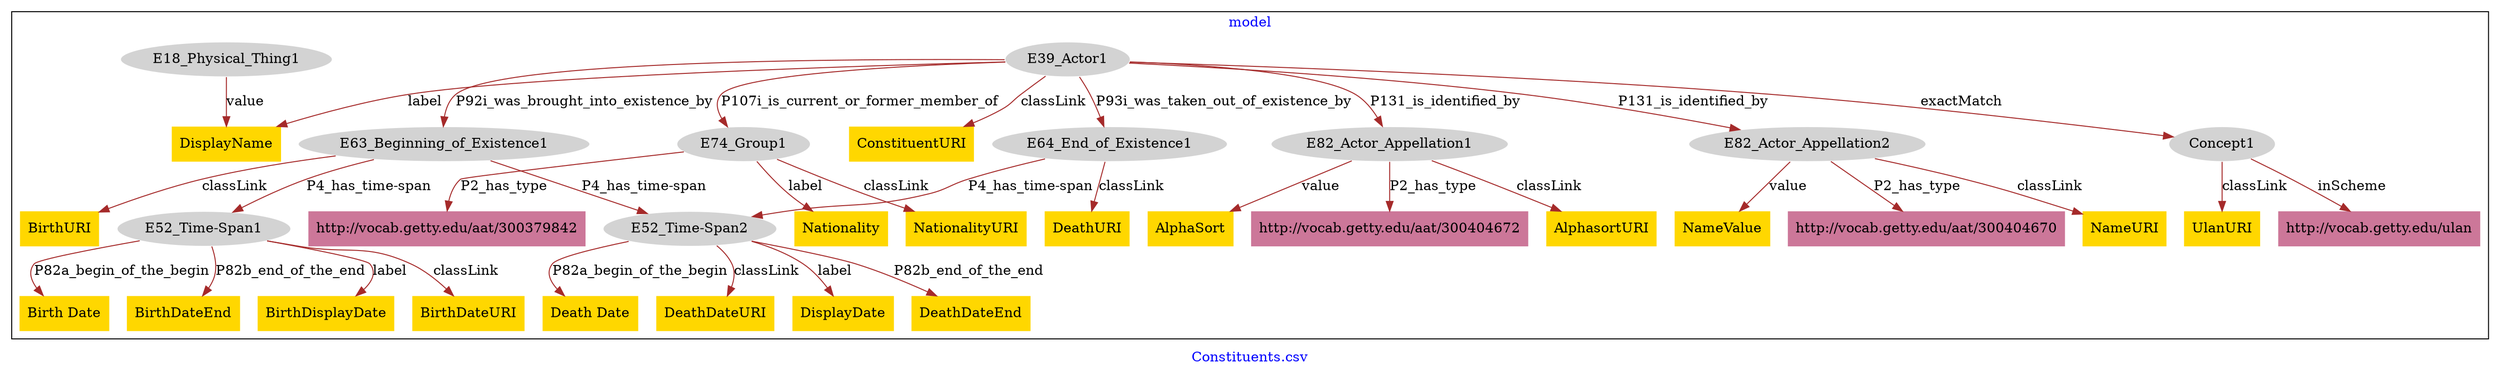 digraph n0 {
fontcolor="blue"
remincross="true"
label="Constituents.csv"
subgraph cluster {
label="model"
n2[style="filled",color="white",fillcolor="lightgray",label="E64_End_of_Existence1"];
n3[shape="plaintext",style="filled",fillcolor="gold",label="DeathURI"];
n4[style="filled",color="white",fillcolor="lightgray",label="E82_Actor_Appellation1"];
n5[shape="plaintext",style="filled",fillcolor="#CC7799",label="http://vocab.getty.edu/aat/300404672"];
n6[style="filled",color="white",fillcolor="lightgray",label="E39_Actor1"];
n7[style="filled",color="white",fillcolor="lightgray",label="E82_Actor_Appellation2"];
n8[style="filled",color="white",fillcolor="lightgray",label="E52_Time-Span1"];
n9[shape="plaintext",style="filled",fillcolor="gold",label="Birth Date"];
n10[shape="plaintext",style="filled",fillcolor="gold",label="BirthDateEnd"];
n11[shape="plaintext",style="filled",fillcolor="gold",label="BirthDisplayDate"];
n12[shape="plaintext",style="filled",fillcolor="gold",label="AlphasortURI"];
n13[style="filled",color="white",fillcolor="lightgray",label="E52_Time-Span2"];
n14[shape="plaintext",style="filled",fillcolor="gold",label="Death Date"];
n15[style="filled",color="white",fillcolor="lightgray",label="E18_Physical_Thing1"];
n16[shape="plaintext",style="filled",fillcolor="gold",label="DisplayName"];
n17[style="filled",color="white",fillcolor="lightgray",label="Concept1"];
n18[shape="plaintext",style="filled",fillcolor="gold",label="UlanURI"];
n19[style="filled",color="white",fillcolor="lightgray",label="E63_Beginning_of_Existence1"];
n20[shape="plaintext",style="filled",fillcolor="#CC7799",label="http://vocab.getty.edu/aat/300404670"];
n21[shape="plaintext",style="filled",fillcolor="gold",label="BirthURI"];
n22[shape="plaintext",style="filled",fillcolor="gold",label="NameURI"];
n23[style="filled",color="white",fillcolor="lightgray",label="E74_Group1"];
n24[shape="plaintext",style="filled",fillcolor="gold",label="Nationality"];
n25[shape="plaintext",style="filled",fillcolor="gold",label="NameValue"];
n26[shape="plaintext",style="filled",fillcolor="gold",label="NationalityURI"];
n27[shape="plaintext",style="filled",fillcolor="gold",label="ConstituentURI"];
n28[shape="plaintext",style="filled",fillcolor="gold",label="DeathDateURI"];
n29[shape="plaintext",style="filled",fillcolor="gold",label="DisplayDate"];
n30[shape="plaintext",style="filled",fillcolor="#CC7799",label="http://vocab.getty.edu/ulan"];
n31[shape="plaintext",style="filled",fillcolor="gold",label="AlphaSort"];
n32[shape="plaintext",style="filled",fillcolor="gold",label="DeathDateEnd"];
n33[shape="plaintext",style="filled",fillcolor="gold",label="BirthDateURI"];
n34[shape="plaintext",style="filled",fillcolor="#CC7799",label="http://vocab.getty.edu/aat/300379842"];
}
n2 -> n3[color="brown",fontcolor="black",label="classLink"]
n4 -> n5[color="brown",fontcolor="black",label="P2_has_type"]
n6 -> n2[color="brown",fontcolor="black",label="P93i_was_taken_out_of_existence_by"]
n6 -> n7[color="brown",fontcolor="black",label="P131_is_identified_by"]
n8 -> n9[color="brown",fontcolor="black",label="P82a_begin_of_the_begin"]
n6 -> n4[color="brown",fontcolor="black",label="P131_is_identified_by"]
n8 -> n10[color="brown",fontcolor="black",label="P82b_end_of_the_end"]
n8 -> n11[color="brown",fontcolor="black",label="label"]
n4 -> n12[color="brown",fontcolor="black",label="classLink"]
n13 -> n14[color="brown",fontcolor="black",label="P82a_begin_of_the_begin"]
n15 -> n16[color="brown",fontcolor="black",label="value"]
n17 -> n18[color="brown",fontcolor="black",label="classLink"]
n6 -> n17[color="brown",fontcolor="black",label="exactMatch"]
n19 -> n8[color="brown",fontcolor="black",label="P4_has_time-span"]
n7 -> n20[color="brown",fontcolor="black",label="P2_has_type"]
n19 -> n13[color="brown",fontcolor="black",label="P4_has_time-span"]
n19 -> n21[color="brown",fontcolor="black",label="classLink"]
n7 -> n22[color="brown",fontcolor="black",label="classLink"]
n23 -> n24[color="brown",fontcolor="black",label="label"]
n7 -> n25[color="brown",fontcolor="black",label="value"]
n23 -> n26[color="brown",fontcolor="black",label="classLink"]
n6 -> n19[color="brown",fontcolor="black",label="P92i_was_brought_into_existence_by"]
n6 -> n27[color="brown",fontcolor="black",label="classLink"]
n13 -> n28[color="brown",fontcolor="black",label="classLink"]
n13 -> n29[color="brown",fontcolor="black",label="label"]
n6 -> n23[color="brown",fontcolor="black",label="P107i_is_current_or_former_member_of"]
n6 -> n16[color="brown",fontcolor="black",label="label"]
n17 -> n30[color="brown",fontcolor="black",label="inScheme"]
n2 -> n13[color="brown",fontcolor="black",label="P4_has_time-span"]
n4 -> n31[color="brown",fontcolor="black",label="value"]
n13 -> n32[color="brown",fontcolor="black",label="P82b_end_of_the_end"]
n8 -> n33[color="brown",fontcolor="black",label="classLink"]
n23 -> n34[color="brown",fontcolor="black",label="P2_has_type"]
}
